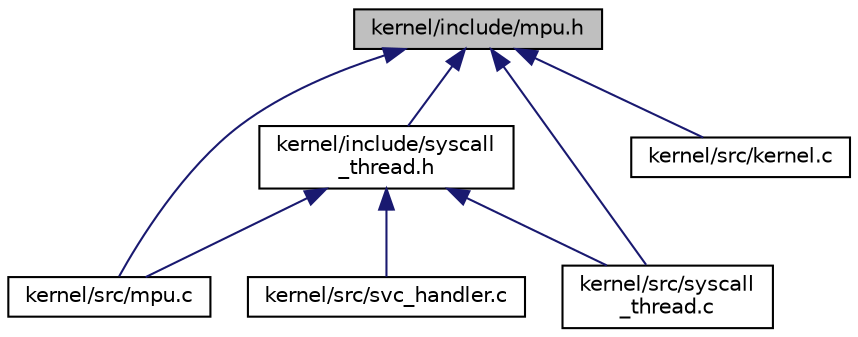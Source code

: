 digraph "kernel/include/mpu.h"
{
 // LATEX_PDF_SIZE
  edge [fontname="Helvetica",fontsize="10",labelfontname="Helvetica",labelfontsize="10"];
  node [fontname="Helvetica",fontsize="10",shape=record];
  Node1 [label="kernel/include/mpu.h",height=0.2,width=0.4,color="black", fillcolor="grey75", style="filled", fontcolor="black",tooltip="prototypes for memory protection"];
  Node1 -> Node2 [dir="back",color="midnightblue",fontsize="10",style="solid",fontname="Helvetica"];
  Node2 [label="kernel/include/syscall\l_thread.h",height=0.2,width=0.4,color="black", fillcolor="white", style="filled",URL="$syscall__thread_8h.html",tooltip="system calls to support thread library for lab 4"];
  Node2 -> Node3 [dir="back",color="midnightblue",fontsize="10",style="solid",fontname="Helvetica"];
  Node3 [label="kernel/src/mpu.c",height=0.2,width=0.4,color="black", fillcolor="white", style="filled",URL="$mpu_8c.html",tooltip="implementation of memory protection for lab 4"];
  Node2 -> Node4 [dir="back",color="midnightblue",fontsize="10",style="solid",fontname="Helvetica"];
  Node4 [label="kernel/src/svc_handler.c",height=0.2,width=0.4,color="black", fillcolor="white", style="filled",URL="$svc__handler_8c.html",tooltip=" "];
  Node2 -> Node5 [dir="back",color="midnightblue",fontsize="10",style="solid",fontname="Helvetica"];
  Node5 [label="kernel/src/syscall\l_thread.c",height=0.2,width=0.4,color="black", fillcolor="white", style="filled",URL="$syscall__thread_8c.html",tooltip=" "];
  Node1 -> Node6 [dir="back",color="midnightblue",fontsize="10",style="solid",fontname="Helvetica"];
  Node6 [label="kernel/src/kernel.c",height=0.2,width=0.4,color="black", fillcolor="white", style="filled",URL="$kernel_8c.html",tooltip=" "];
  Node1 -> Node3 [dir="back",color="midnightblue",fontsize="10",style="solid",fontname="Helvetica"];
  Node1 -> Node5 [dir="back",color="midnightblue",fontsize="10",style="solid",fontname="Helvetica"];
}
